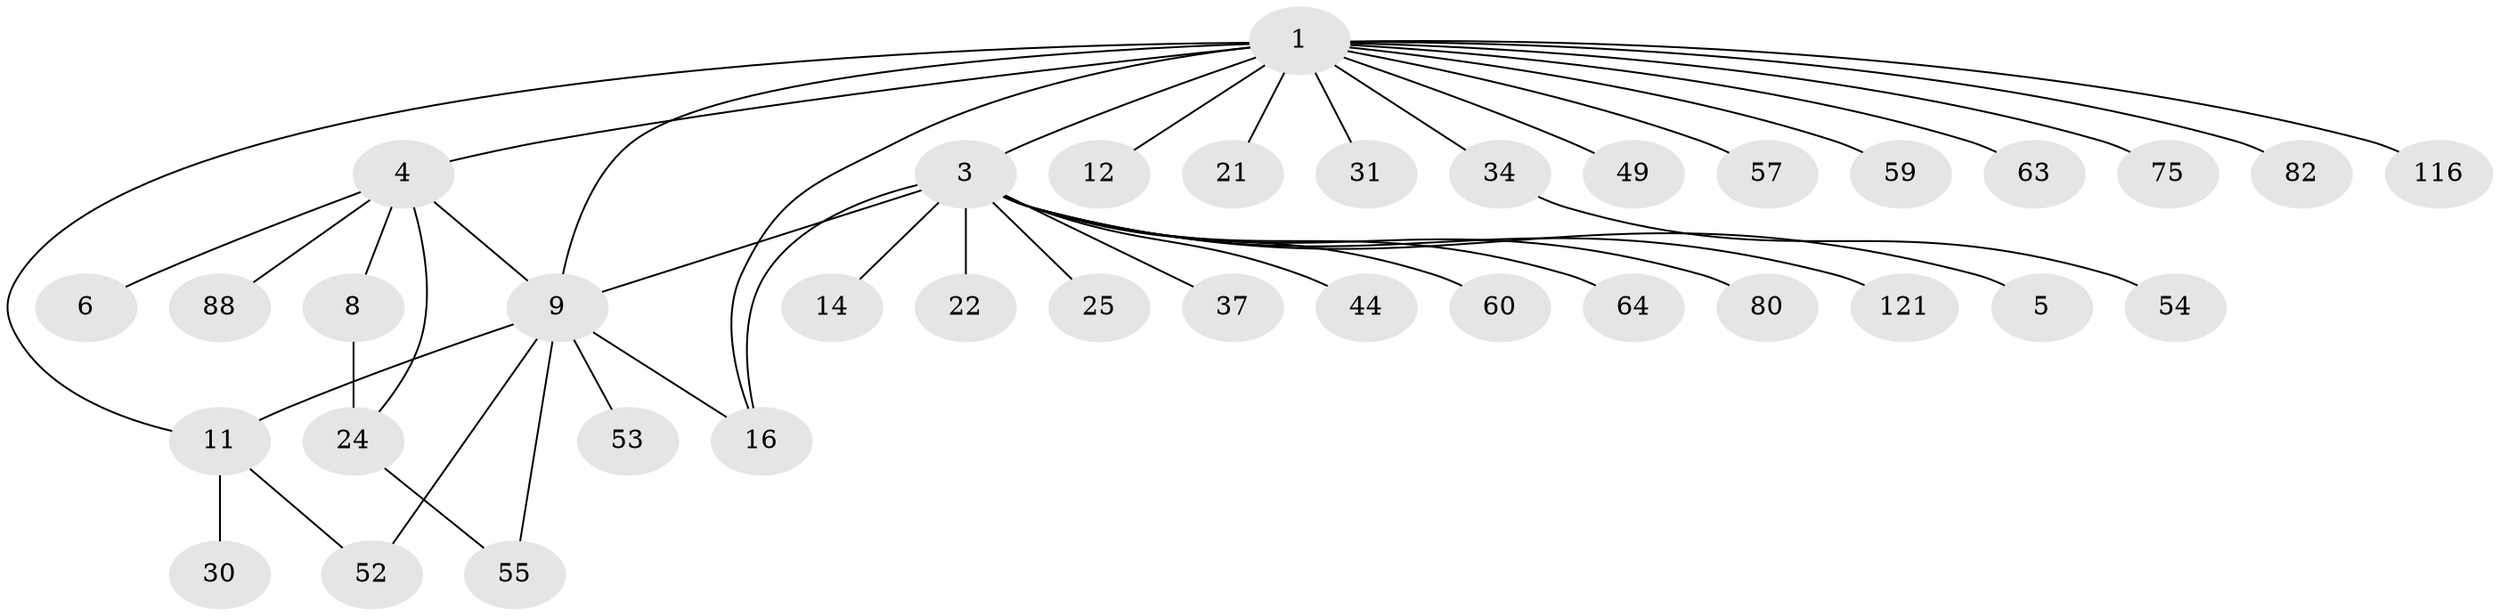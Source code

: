 // original degree distribution, {13: 0.008130081300813009, 12: 0.008130081300813009, 14: 0.008130081300813009, 6: 0.024390243902439025, 1: 0.5609756097560976, 7: 0.008130081300813009, 2: 0.22764227642276422, 19: 0.008130081300813009, 3: 0.08943089430894309, 8: 0.008130081300813009, 4: 0.024390243902439025, 5: 0.024390243902439025}
// Generated by graph-tools (version 1.1) at 2025/18/03/04/25 18:18:09]
// undirected, 36 vertices, 43 edges
graph export_dot {
graph [start="1"]
  node [color=gray90,style=filled];
  1 [super="+2+35+90+108+91+74+43+41+7"];
  3 [super="+19"];
  4;
  5;
  6;
  8 [super="+17"];
  9 [super="+18+32+23+33+122+123+66+26+13+58+38+29+15"];
  11 [super="+47+20+87+119+81+106+56"];
  12 [super="+36"];
  14 [super="+76"];
  16 [super="+42+28"];
  21;
  22 [super="+97"];
  24 [super="+105+100"];
  25 [super="+92"];
  30;
  31 [super="+111"];
  34 [super="+40+109+45+62"];
  37 [super="+118"];
  44;
  49;
  52 [super="+110"];
  53;
  54;
  55;
  57 [super="+99"];
  59;
  60;
  63;
  64;
  75;
  80;
  82;
  88;
  116;
  121;
  1 -- 31;
  1 -- 34;
  1 -- 3;
  1 -- 4;
  1 -- 75;
  1 -- 12;
  1 -- 49;
  1 -- 82;
  1 -- 116;
  1 -- 21 [weight=2];
  1 -- 59;
  1 -- 63;
  1 -- 11;
  1 -- 9 [weight=2];
  1 -- 16;
  1 -- 57;
  3 -- 5;
  3 -- 9 [weight=2];
  3 -- 14;
  3 -- 16;
  3 -- 22;
  3 -- 25;
  3 -- 37;
  3 -- 44;
  3 -- 60;
  3 -- 64;
  3 -- 80;
  3 -- 121;
  4 -- 6;
  4 -- 8;
  4 -- 24;
  4 -- 88;
  4 -- 9;
  8 -- 24;
  9 -- 11 [weight=2];
  9 -- 55;
  9 -- 52;
  9 -- 53;
  9 -- 16;
  11 -- 52;
  11 -- 30;
  24 -- 55;
  34 -- 54;
}
